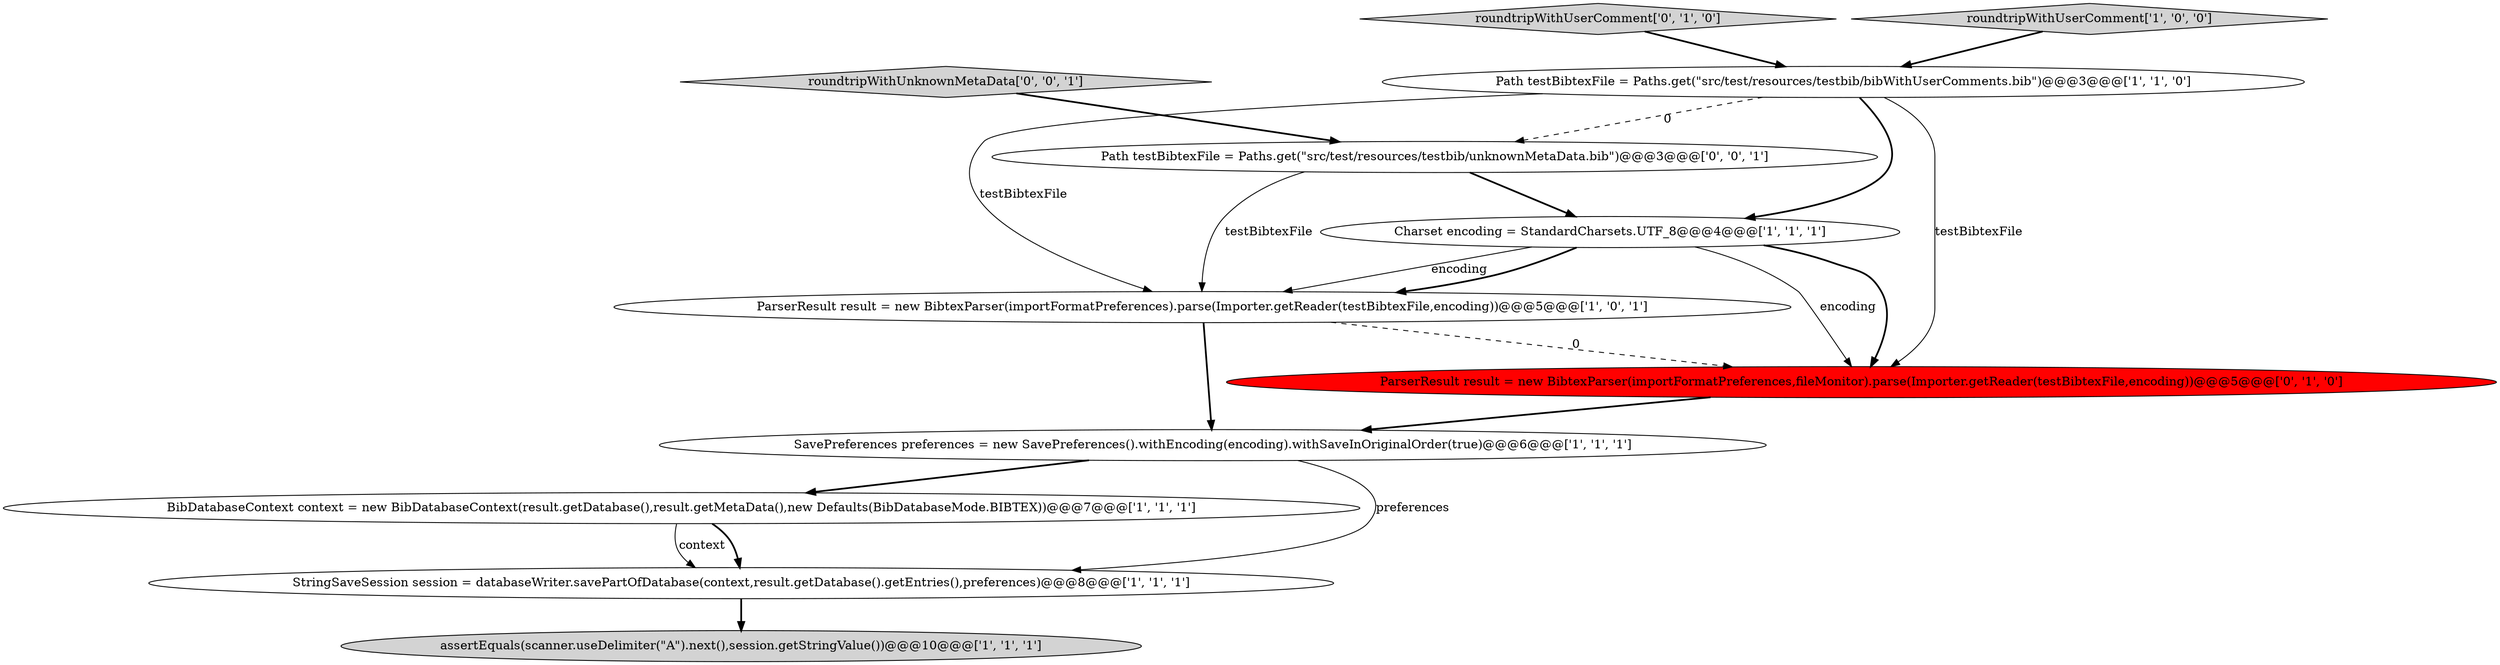 digraph {
1 [style = filled, label = "StringSaveSession session = databaseWriter.savePartOfDatabase(context,result.getDatabase().getEntries(),preferences)@@@8@@@['1', '1', '1']", fillcolor = white, shape = ellipse image = "AAA0AAABBB1BBB"];
0 [style = filled, label = "Charset encoding = StandardCharsets.UTF_8@@@4@@@['1', '1', '1']", fillcolor = white, shape = ellipse image = "AAA0AAABBB1BBB"];
9 [style = filled, label = "roundtripWithUserComment['0', '1', '0']", fillcolor = lightgray, shape = diamond image = "AAA0AAABBB2BBB"];
8 [style = filled, label = "ParserResult result = new BibtexParser(importFormatPreferences,fileMonitor).parse(Importer.getReader(testBibtexFile,encoding))@@@5@@@['0', '1', '0']", fillcolor = red, shape = ellipse image = "AAA1AAABBB2BBB"];
4 [style = filled, label = "assertEquals(scanner.useDelimiter(\"\A\").next(),session.getStringValue())@@@10@@@['1', '1', '1']", fillcolor = lightgray, shape = ellipse image = "AAA0AAABBB1BBB"];
5 [style = filled, label = "ParserResult result = new BibtexParser(importFormatPreferences).parse(Importer.getReader(testBibtexFile,encoding))@@@5@@@['1', '0', '1']", fillcolor = white, shape = ellipse image = "AAA0AAABBB1BBB"];
3 [style = filled, label = "BibDatabaseContext context = new BibDatabaseContext(result.getDatabase(),result.getMetaData(),new Defaults(BibDatabaseMode.BIBTEX))@@@7@@@['1', '1', '1']", fillcolor = white, shape = ellipse image = "AAA0AAABBB1BBB"];
6 [style = filled, label = "SavePreferences preferences = new SavePreferences().withEncoding(encoding).withSaveInOriginalOrder(true)@@@6@@@['1', '1', '1']", fillcolor = white, shape = ellipse image = "AAA0AAABBB1BBB"];
7 [style = filled, label = "roundtripWithUserComment['1', '0', '0']", fillcolor = lightgray, shape = diamond image = "AAA0AAABBB1BBB"];
10 [style = filled, label = "Path testBibtexFile = Paths.get(\"src/test/resources/testbib/unknownMetaData.bib\")@@@3@@@['0', '0', '1']", fillcolor = white, shape = ellipse image = "AAA0AAABBB3BBB"];
2 [style = filled, label = "Path testBibtexFile = Paths.get(\"src/test/resources/testbib/bibWithUserComments.bib\")@@@3@@@['1', '1', '0']", fillcolor = white, shape = ellipse image = "AAA0AAABBB1BBB"];
11 [style = filled, label = "roundtripWithUnknownMetaData['0', '0', '1']", fillcolor = lightgray, shape = diamond image = "AAA0AAABBB3BBB"];
6->3 [style = bold, label=""];
1->4 [style = bold, label=""];
2->5 [style = solid, label="testBibtexFile"];
3->1 [style = bold, label=""];
9->2 [style = bold, label=""];
3->1 [style = solid, label="context"];
10->5 [style = solid, label="testBibtexFile"];
8->6 [style = bold, label=""];
2->8 [style = solid, label="testBibtexFile"];
2->10 [style = dashed, label="0"];
0->5 [style = solid, label="encoding"];
2->0 [style = bold, label=""];
5->6 [style = bold, label=""];
11->10 [style = bold, label=""];
7->2 [style = bold, label=""];
10->0 [style = bold, label=""];
0->8 [style = bold, label=""];
5->8 [style = dashed, label="0"];
6->1 [style = solid, label="preferences"];
0->5 [style = bold, label=""];
0->8 [style = solid, label="encoding"];
}
